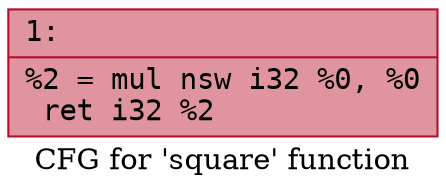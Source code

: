digraph "CFG for 'square' function" {
	label="CFG for 'square' function";

	Node0x5602166c6c00 [shape=record,color="#b70d28ff", style=filled, fillcolor="#b70d2870" fontname="Courier",label="{1:\l|  %2 = mul nsw i32 %0, %0\l  ret i32 %2\l}"];
}

